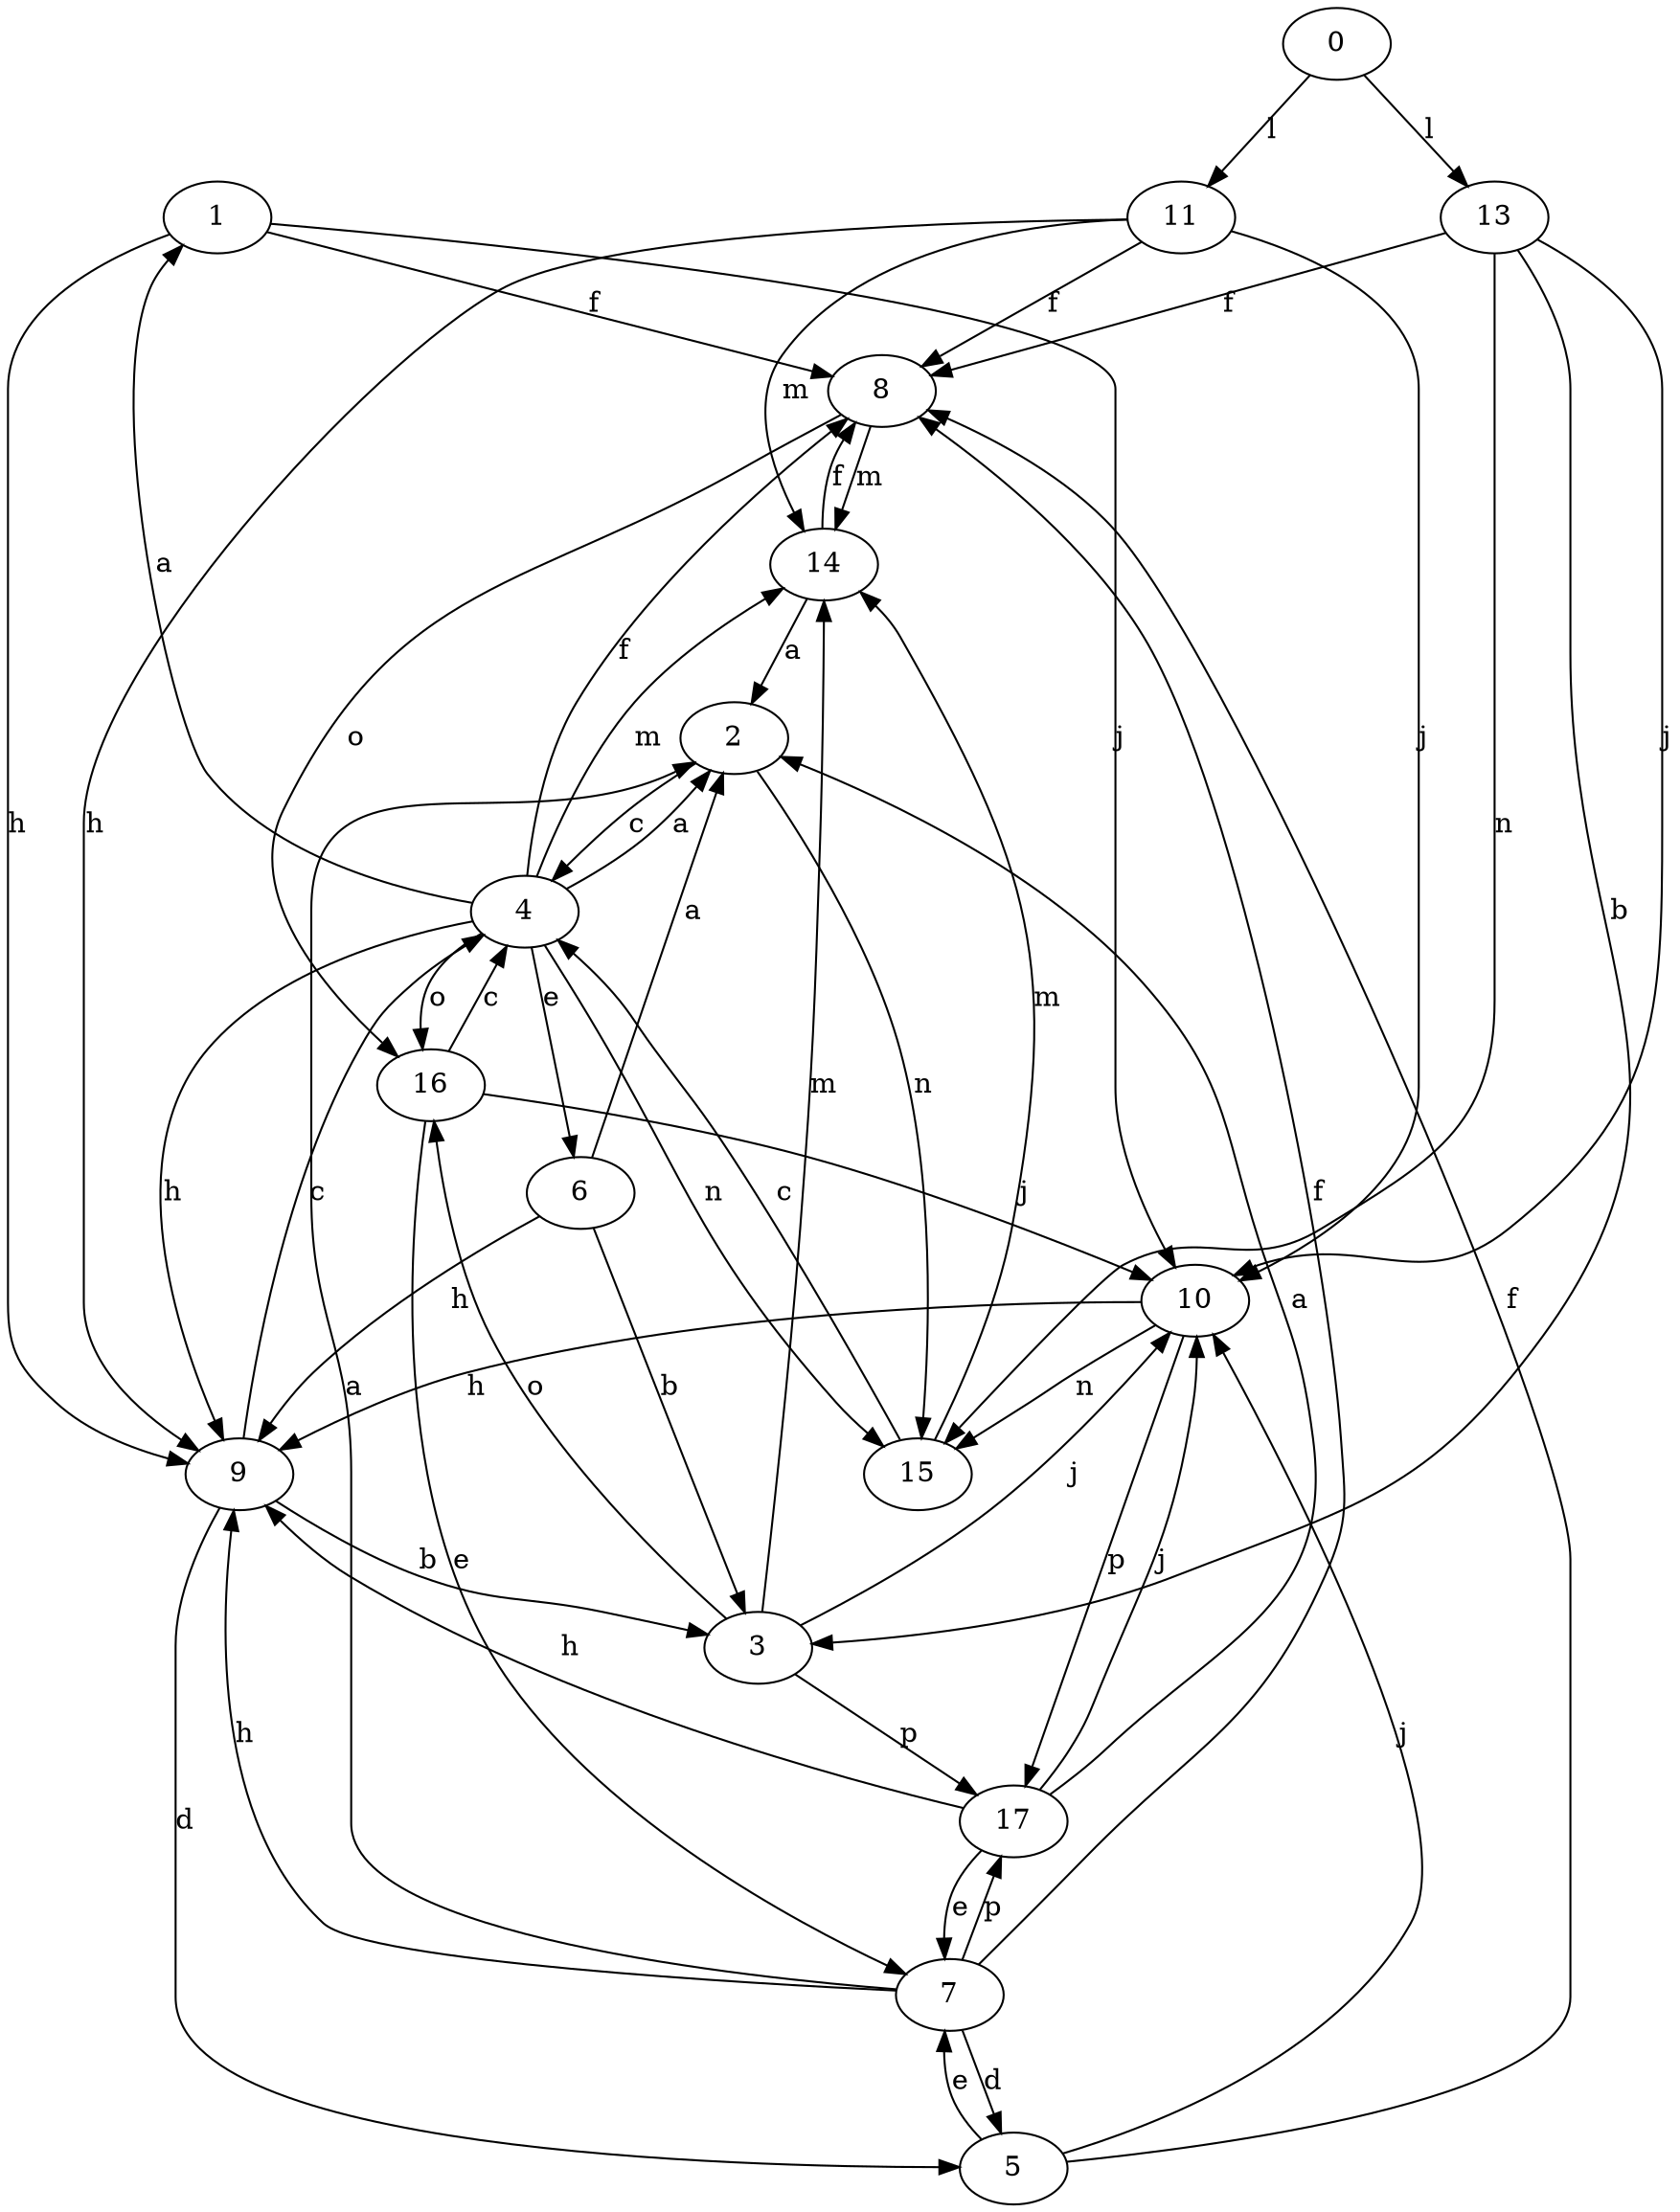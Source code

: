 strict digraph  {
1;
2;
3;
4;
5;
6;
0;
7;
8;
9;
10;
11;
13;
14;
15;
16;
17;
1 -> 8  [label=f];
1 -> 9  [label=h];
1 -> 10  [label=j];
2 -> 4  [label=c];
2 -> 15  [label=n];
3 -> 10  [label=j];
3 -> 14  [label=m];
3 -> 16  [label=o];
3 -> 17  [label=p];
4 -> 1  [label=a];
4 -> 2  [label=a];
4 -> 6  [label=e];
4 -> 8  [label=f];
4 -> 9  [label=h];
4 -> 14  [label=m];
4 -> 15  [label=n];
4 -> 16  [label=o];
5 -> 7  [label=e];
5 -> 8  [label=f];
5 -> 10  [label=j];
6 -> 2  [label=a];
6 -> 3  [label=b];
6 -> 9  [label=h];
0 -> 11  [label=l];
0 -> 13  [label=l];
7 -> 2  [label=a];
7 -> 5  [label=d];
7 -> 8  [label=f];
7 -> 9  [label=h];
7 -> 17  [label=p];
8 -> 14  [label=m];
8 -> 16  [label=o];
9 -> 3  [label=b];
9 -> 4  [label=c];
9 -> 5  [label=d];
10 -> 9  [label=h];
10 -> 15  [label=n];
10 -> 17  [label=p];
11 -> 8  [label=f];
11 -> 9  [label=h];
11 -> 10  [label=j];
11 -> 14  [label=m];
13 -> 3  [label=b];
13 -> 8  [label=f];
13 -> 10  [label=j];
13 -> 15  [label=n];
14 -> 2  [label=a];
14 -> 8  [label=f];
15 -> 4  [label=c];
15 -> 14  [label=m];
16 -> 4  [label=c];
16 -> 7  [label=e];
16 -> 10  [label=j];
17 -> 2  [label=a];
17 -> 7  [label=e];
17 -> 9  [label=h];
17 -> 10  [label=j];
}
